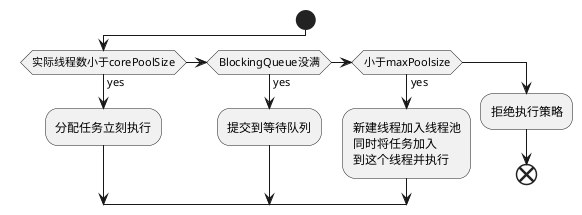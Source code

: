 @startuml
start
if (实际线程数小于corePoolSize) then (yes)
:分配任务立刻执行;
else if(BlockingQueue没满) then (yes)
:提交到等待队列;
else if(小于maxPoolsize) then (yes)
:新建线程加入线程池
同时将任务加入
到这个线程并执行;
else
:拒绝执行策略;
end
@enduml